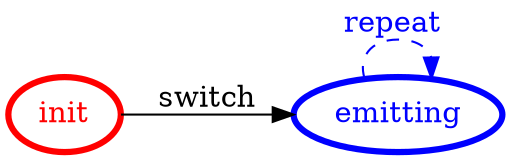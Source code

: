 /*
*
* A GraphViz DOT FSM description 
* Please use a GraphViz visualizer (like http://www.webgraphviz.com)
*  
*/

digraph finite_state_machine {
	rankdir=LR
	size="8,5"
	
	init [ color = red ][ fontcolor = red ][ penwidth = 3 ]
	emitting [ color = blue ][ fontcolor = blue ][ penwidth = 3 ]
	
	init -> emitting [ label = "switch" ][ color = black ][ fontcolor = black ]
	emitting -> emitting [ label = "repeat "][ style = dashed ][ color = blue ][ fontcolor = blue ]
}
